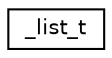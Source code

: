 digraph "Graphical Class Hierarchy"
{
 // LATEX_PDF_SIZE
  edge [fontname="Helvetica",fontsize="10",labelfontname="Helvetica",labelfontsize="10"];
  node [fontname="Helvetica",fontsize="10",shape=record];
  rankdir="LR";
  Node0 [label="_list_t",height=0.2,width=0.4,color="black", fillcolor="white", style="filled",URL="$struct__list__t.html",tooltip=" "];
}
